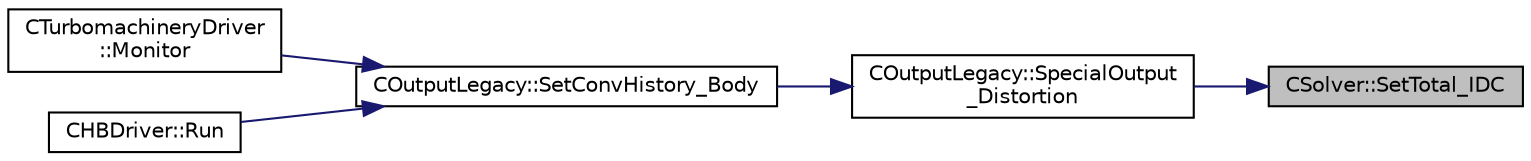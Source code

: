 digraph "CSolver::SetTotal_IDC"
{
 // LATEX_PDF_SIZE
  edge [fontname="Helvetica",fontsize="10",labelfontname="Helvetica",labelfontsize="10"];
  node [fontname="Helvetica",fontsize="10",shape=record];
  rankdir="RL";
  Node1 [label="CSolver::SetTotal_IDC",height=0.2,width=0.4,color="black", fillcolor="grey75", style="filled", fontcolor="black",tooltip="A virtual member."];
  Node1 -> Node2 [dir="back",color="midnightblue",fontsize="10",style="solid",fontname="Helvetica"];
  Node2 [label="COutputLegacy::SpecialOutput\l_Distortion",height=0.2,width=0.4,color="black", fillcolor="white", style="filled",URL="$classCOutputLegacy.html#a32ea10e00944863f1051b1b0eea2dc5e",tooltip="Create and write the file with the flow coefficient on the surface."];
  Node2 -> Node3 [dir="back",color="midnightblue",fontsize="10",style="solid",fontname="Helvetica"];
  Node3 [label="COutputLegacy::SetConvHistory_Body",height=0.2,width=0.4,color="black", fillcolor="white", style="filled",URL="$classCOutputLegacy.html#a217cc0d778a3828499189a9debee47c6",tooltip="Write the history file and the convergence on the screen for serial computations."];
  Node3 -> Node4 [dir="back",color="midnightblue",fontsize="10",style="solid",fontname="Helvetica"];
  Node4 [label="CTurbomachineryDriver\l::Monitor",height=0.2,width=0.4,color="black", fillcolor="white", style="filled",URL="$classCTurbomachineryDriver.html#a46d71c90157f3116888e41d0789be956",tooltip="Monitor the computation."];
  Node3 -> Node5 [dir="back",color="midnightblue",fontsize="10",style="solid",fontname="Helvetica"];
  Node5 [label="CHBDriver::Run",height=0.2,width=0.4,color="black", fillcolor="white", style="filled",URL="$classCHBDriver.html#a741b28f789c77858055bdea1d5716f21",tooltip="Run a single iteration of a Harmonic Balance problem."];
}
